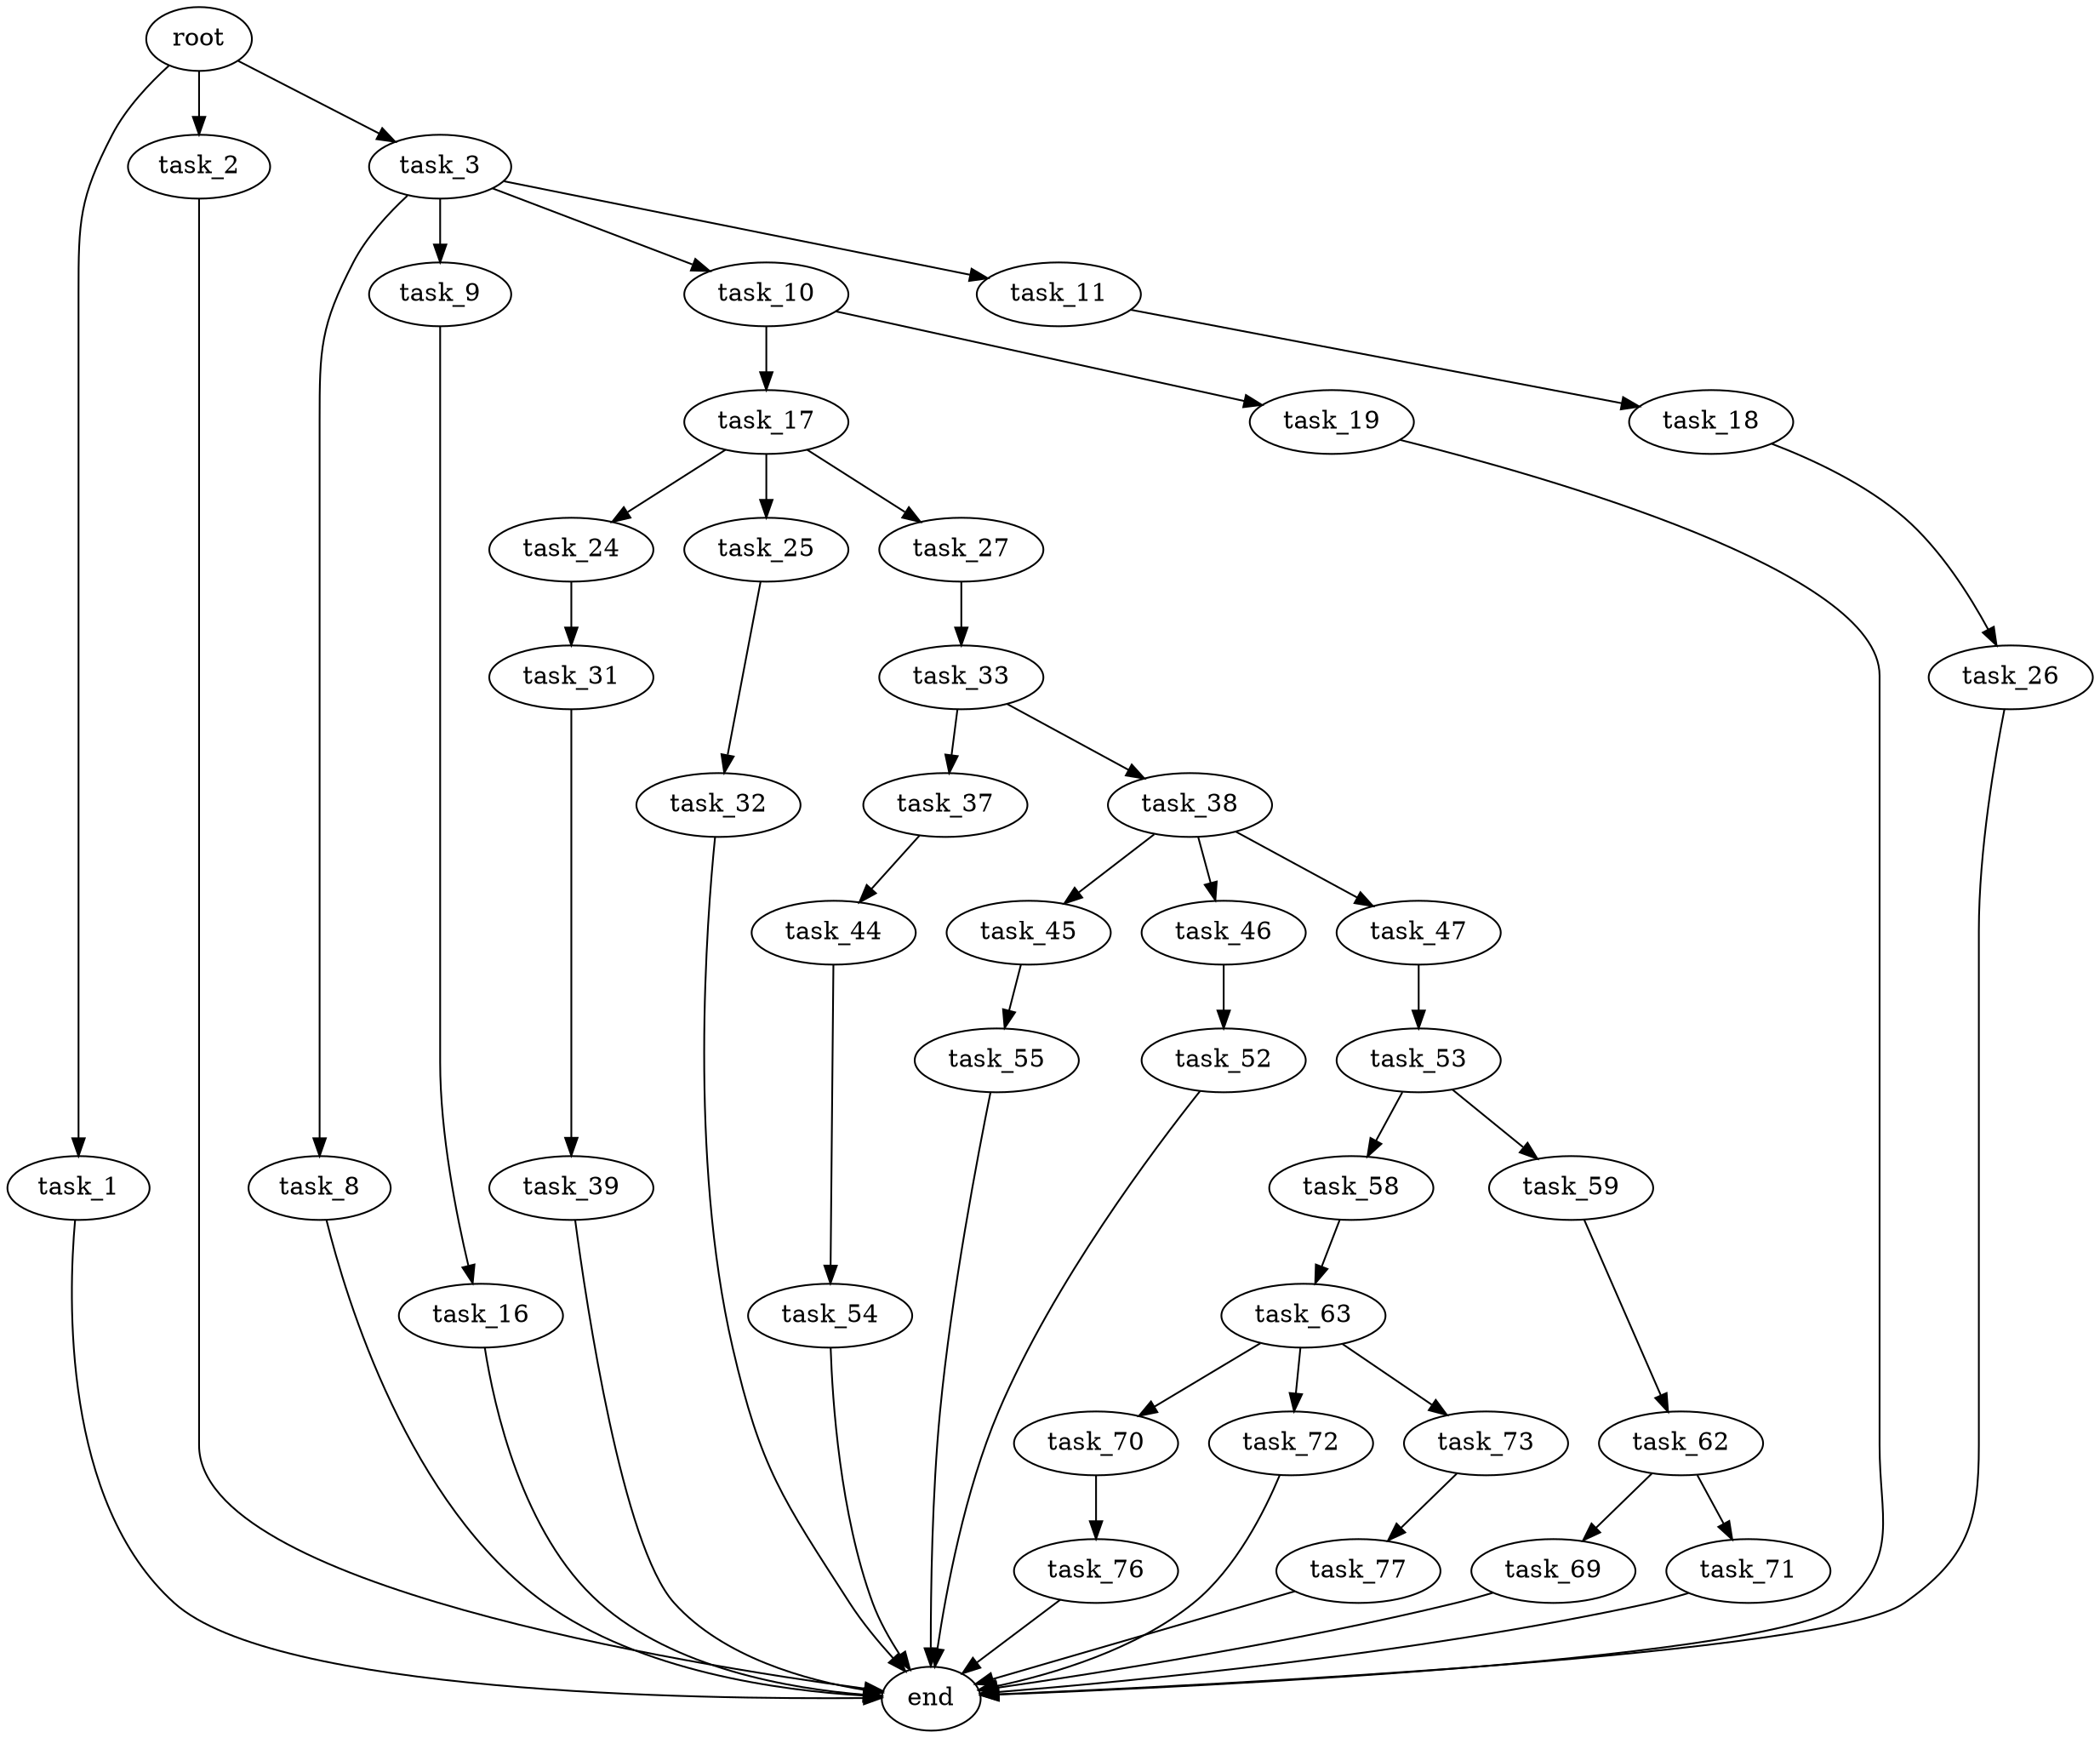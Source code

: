 digraph G {
  root [size="0.000000"];
  task_1 [size="597452262420.000000"];
  task_2 [size="267987759050.000000"];
  task_3 [size="16879031669.000000"];
  end [size="0.000000"];
  task_8 [size="425972902510.000000"];
  task_9 [size="8158239727.000000"];
  task_10 [size="28991029248.000000"];
  task_11 [size="1073741824000.000000"];
  task_16 [size="363430950185.000000"];
  task_17 [size="6825232219.000000"];
  task_19 [size="180677980577.000000"];
  task_18 [size="2106252740.000000"];
  task_24 [size="32944908550.000000"];
  task_25 [size="134217728000.000000"];
  task_27 [size="1073741824000.000000"];
  task_26 [size="68719476736.000000"];
  task_31 [size="650096826426.000000"];
  task_32 [size="24679945331.000000"];
  task_33 [size="231928233984.000000"];
  task_39 [size="231928233984.000000"];
  task_37 [size="7732030052.000000"];
  task_38 [size="877099600572.000000"];
  task_44 [size="8589934592.000000"];
  task_45 [size="28991029248.000000"];
  task_46 [size="368293445632.000000"];
  task_47 [size="2626052763.000000"];
  task_54 [size="328893628649.000000"];
  task_55 [size="4072931126.000000"];
  task_52 [size="201699254256.000000"];
  task_53 [size="782757789696.000000"];
  task_58 [size="35658769800.000000"];
  task_59 [size="231928233984.000000"];
  task_63 [size="231928233984.000000"];
  task_62 [size="134217728000.000000"];
  task_69 [size="30904714211.000000"];
  task_71 [size="3415157808.000000"];
  task_70 [size="782757789696.000000"];
  task_72 [size="8589934592.000000"];
  task_73 [size="68719476736.000000"];
  task_76 [size="117538719729.000000"];
  task_77 [size="28991029248.000000"];

  root -> task_1 [size="1.000000"];
  root -> task_2 [size="1.000000"];
  root -> task_3 [size="1.000000"];
  task_1 -> end [size="1.000000"];
  task_2 -> end [size="1.000000"];
  task_3 -> task_8 [size="838860800.000000"];
  task_3 -> task_9 [size="838860800.000000"];
  task_3 -> task_10 [size="838860800.000000"];
  task_3 -> task_11 [size="838860800.000000"];
  task_8 -> end [size="1.000000"];
  task_9 -> task_16 [size="209715200.000000"];
  task_10 -> task_17 [size="75497472.000000"];
  task_10 -> task_19 [size="75497472.000000"];
  task_11 -> task_18 [size="838860800.000000"];
  task_16 -> end [size="1.000000"];
  task_17 -> task_24 [size="134217728.000000"];
  task_17 -> task_25 [size="134217728.000000"];
  task_17 -> task_27 [size="134217728.000000"];
  task_19 -> end [size="1.000000"];
  task_18 -> task_26 [size="33554432.000000"];
  task_24 -> task_31 [size="838860800.000000"];
  task_25 -> task_32 [size="209715200.000000"];
  task_27 -> task_33 [size="838860800.000000"];
  task_26 -> end [size="1.000000"];
  task_31 -> task_39 [size="679477248.000000"];
  task_32 -> end [size="1.000000"];
  task_33 -> task_37 [size="301989888.000000"];
  task_33 -> task_38 [size="301989888.000000"];
  task_39 -> end [size="1.000000"];
  task_37 -> task_44 [size="134217728.000000"];
  task_38 -> task_45 [size="536870912.000000"];
  task_38 -> task_46 [size="536870912.000000"];
  task_38 -> task_47 [size="536870912.000000"];
  task_44 -> task_54 [size="33554432.000000"];
  task_45 -> task_55 [size="75497472.000000"];
  task_46 -> task_52 [size="411041792.000000"];
  task_47 -> task_53 [size="209715200.000000"];
  task_54 -> end [size="1.000000"];
  task_55 -> end [size="1.000000"];
  task_52 -> end [size="1.000000"];
  task_53 -> task_58 [size="679477248.000000"];
  task_53 -> task_59 [size="679477248.000000"];
  task_58 -> task_63 [size="134217728.000000"];
  task_59 -> task_62 [size="301989888.000000"];
  task_63 -> task_70 [size="301989888.000000"];
  task_63 -> task_72 [size="301989888.000000"];
  task_63 -> task_73 [size="301989888.000000"];
  task_62 -> task_69 [size="209715200.000000"];
  task_62 -> task_71 [size="209715200.000000"];
  task_69 -> end [size="1.000000"];
  task_71 -> end [size="1.000000"];
  task_70 -> task_76 [size="679477248.000000"];
  task_72 -> end [size="1.000000"];
  task_73 -> task_77 [size="134217728.000000"];
  task_76 -> end [size="1.000000"];
  task_77 -> end [size="1.000000"];
}
